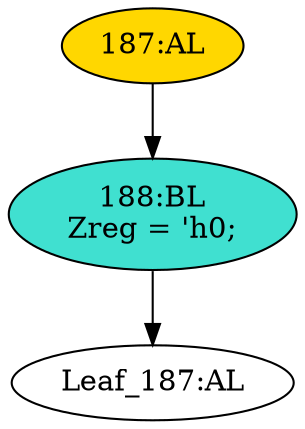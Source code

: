 strict digraph "" {
	node [label="\N"];
	"187:AL"	 [ast="<pyverilog.vparser.ast.Always object at 0x7f030bfc8f90>",
		clk_sens=False,
		fillcolor=gold,
		label="187:AL",
		sens="['Xreg', 'Yreg', 'Yor']",
		statements="[]",
		style=filled,
		typ=Always,
		use_var="[]"];
	"188:BL"	 [ast="<pyverilog.vparser.ast.Block object at 0x7f030bf4e190>",
		fillcolor=turquoise,
		label="188:BL
Zreg = 'h0;",
		statements="[<pyverilog.vparser.ast.BlockingSubstitution object at 0x7f030bf4e1d0>]",
		style=filled,
		typ=Block];
	"187:AL" -> "188:BL"	 [cond="[]",
		lineno=None];
	"Leaf_187:AL"	 [def_var="['Zreg']",
		label="Leaf_187:AL"];
	"188:BL" -> "Leaf_187:AL"	 [cond="[]",
		lineno=None];
}
